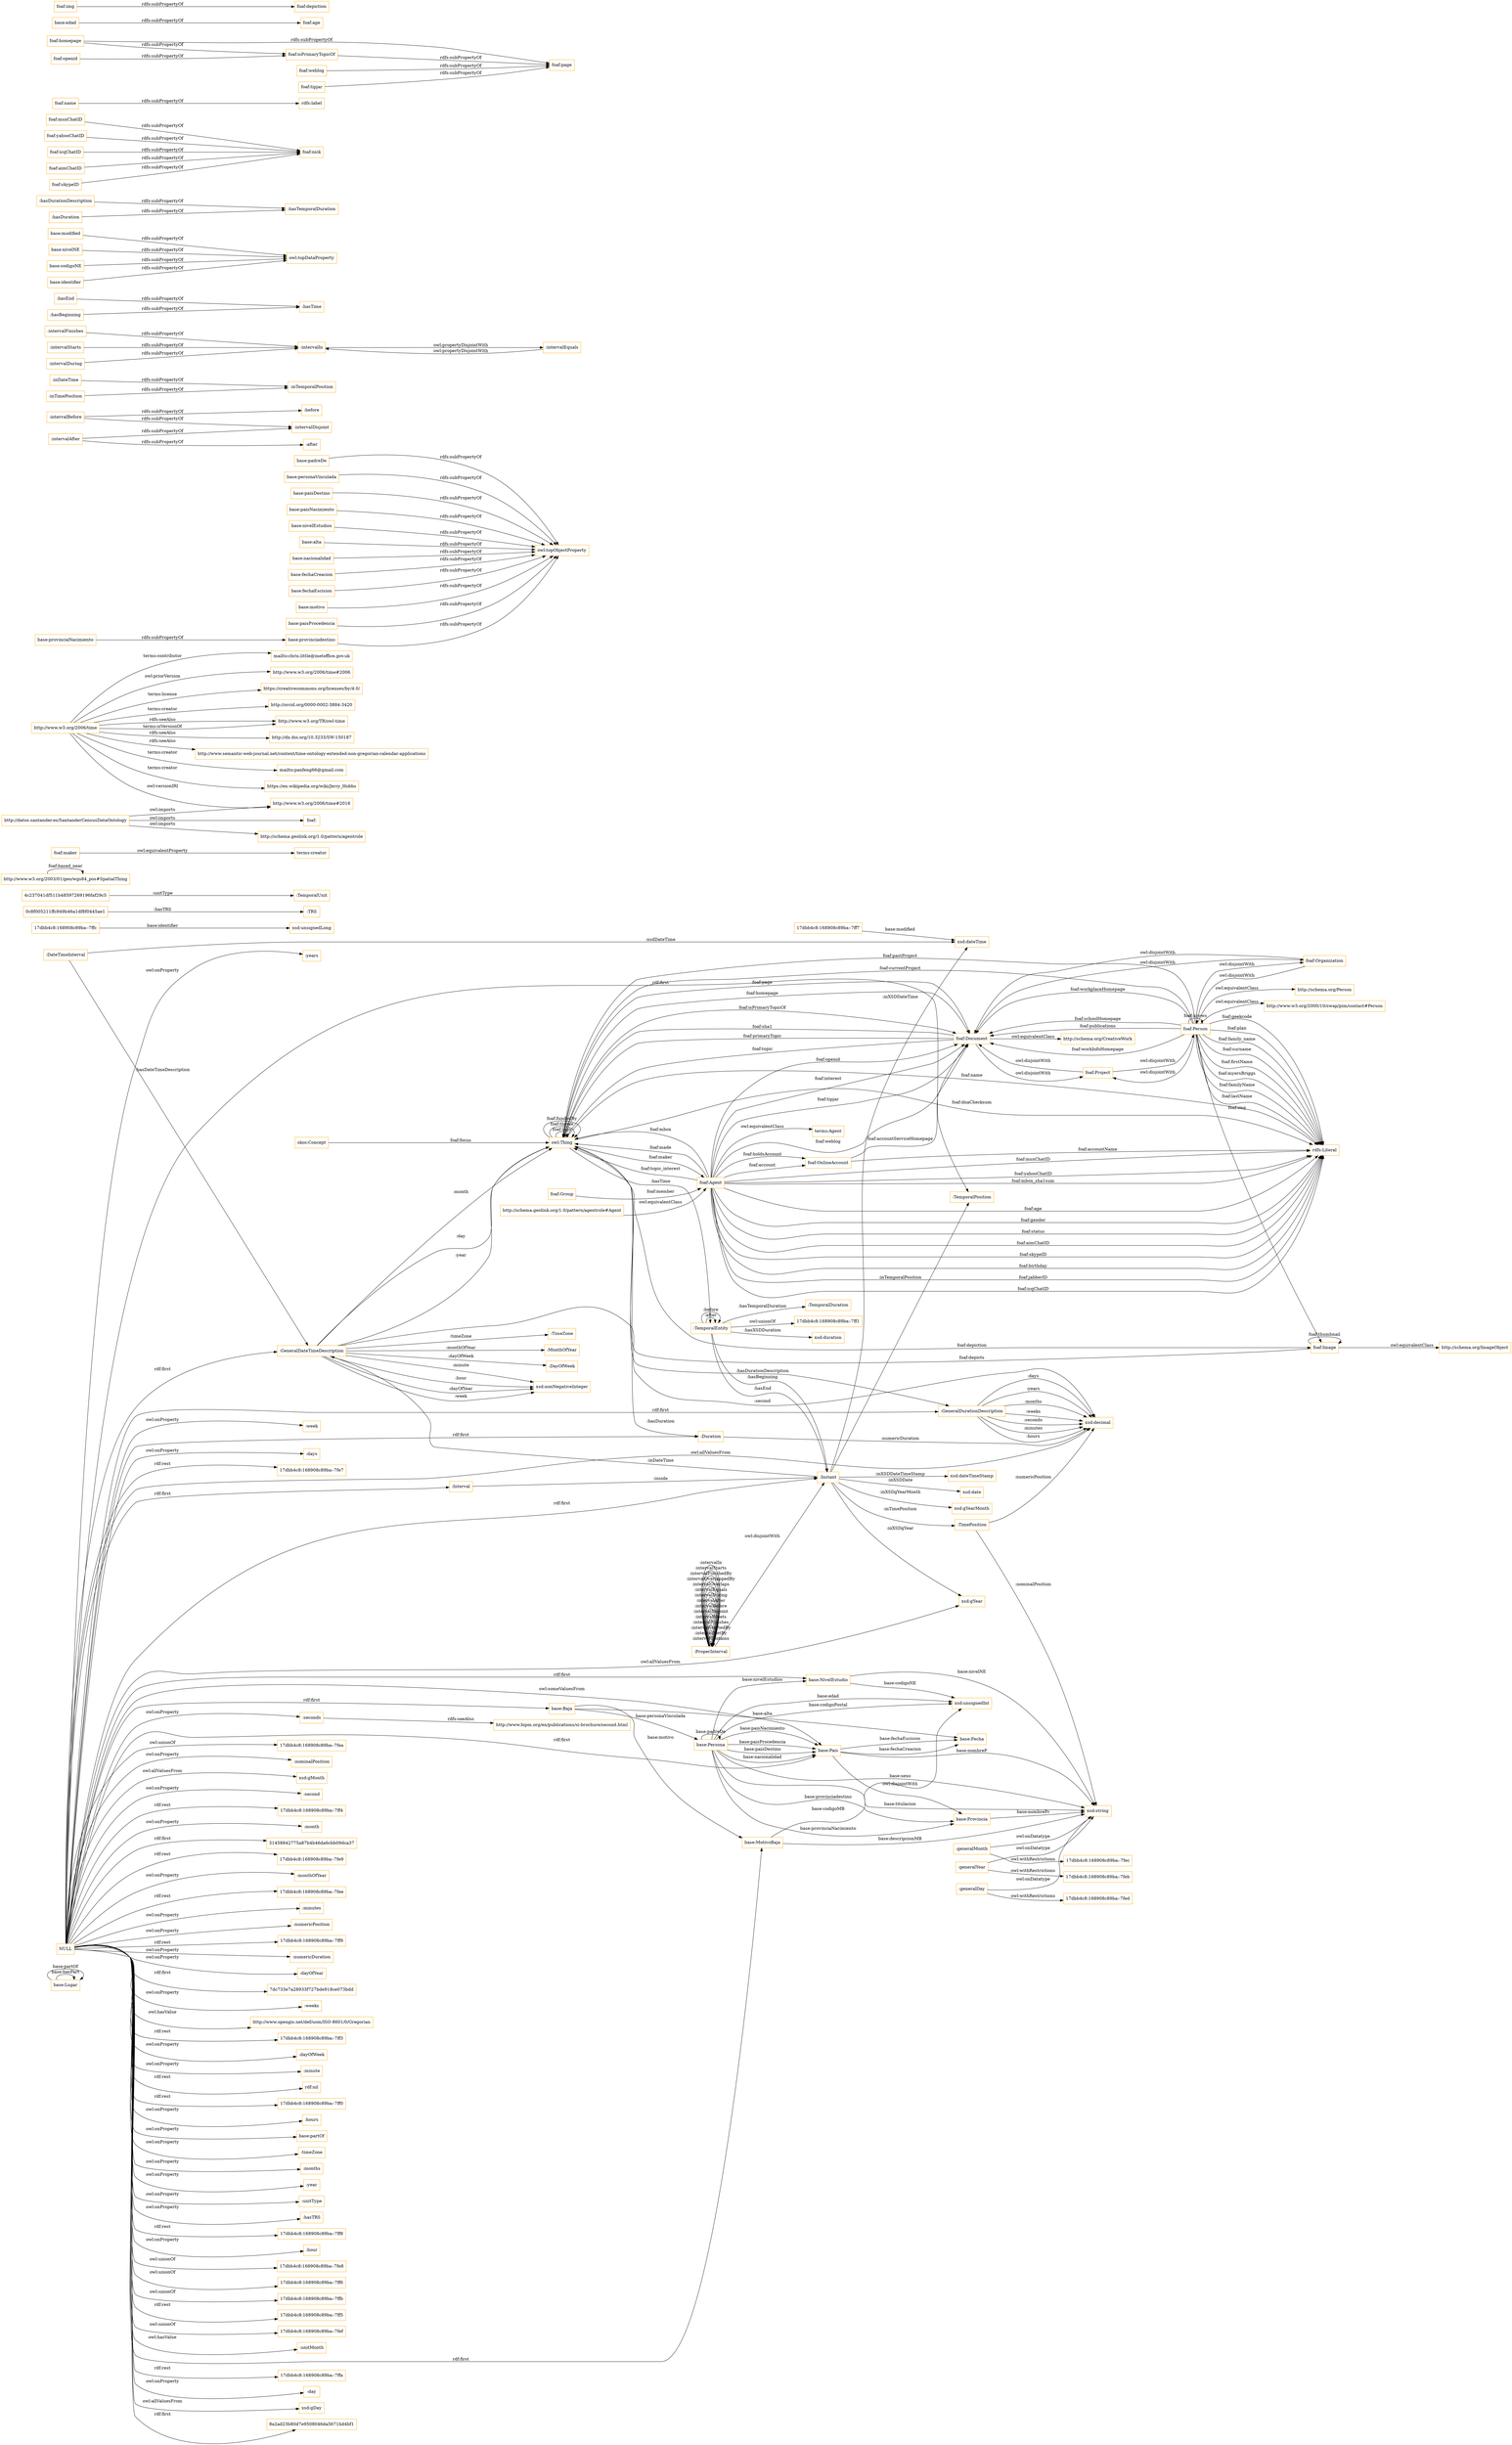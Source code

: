 digraph ar2dtool_diagram { 
rankdir=LR;
size="1501"
node [shape = rectangle, color="orange"]; "base:Lugar" "17dbb4c8:168908c89ba:-7ff7" "base:Persona" "base:Provincia" "base:NivelEstudio" "17dbb4c8:168908c89ba:-7ffc" "base:Fecha" "base:Baja" "base:Pais" "base:MotivoBaja" ":TimeZone" ":GeneralDateTimeDescription" ":DateTimeInterval" ":TRS" ":TemporalDuration" ":Duration" ":GeneralDurationDescription" ":ProperInterval" ":TimePosition" ":TemporalPosition" ":Interval" "4c237041df511b48597269196faf29c5" ":TemporalEntity" ":MonthOfYear" "0c8f005211ffc949b46a1df8f0445ae1" ":TemporalUnit" ":Instant" ":DayOfWeek" "foaf:Image" "foaf:Project" "foaf:Agent" "foaf:Document" "http://www.w3.org/2003/01/geo/wgs84_pos#SpatialThing" "foaf:OnlineAccount" "foaf:Person" "foaf:Organization" "foaf:Group" ; /*classes style*/
	"foaf:maker" -> "terms:creator" [ label = "owl:equivalentProperty" ];
	"http://www.w3.org/2006/time" -> "http://orcid.org/0000-0002-3884-3420" [ label = "terms:creator" ];
	"http://www.w3.org/2006/time" -> "http://www.w3.org/TR/owl-time" [ label = "rdfs:seeAlso" ];
	"http://www.w3.org/2006/time" -> "http://dx.doi.org/10.3233/SW-150187" [ label = "rdfs:seeAlso" ];
	"http://www.w3.org/2006/time" -> "http://www.semantic-web-journal.net/content/time-ontology-extended-non-gregorian-calendar-applications" [ label = "rdfs:seeAlso" ];
	"http://www.w3.org/2006/time" -> "http://www.w3.org/TR/owl-time" [ label = "terms:isVersionOf" ];
	"http://www.w3.org/2006/time" -> "http://www.w3.org/2006/time#2016" [ label = "owl:versionIRI" ];
	"http://www.w3.org/2006/time" -> "mailto:panfeng66@gmail.com" [ label = "terms:creator" ];
	"http://www.w3.org/2006/time" -> "https://en.wikipedia.org/wiki/Jerry_Hobbs" [ label = "terms:creator" ];
	"http://www.w3.org/2006/time" -> "mailto:chris.little@metoffice.gov.uk" [ label = "terms:contributor" ];
	"http://www.w3.org/2006/time" -> "http://www.w3.org/2006/time#2006" [ label = "owl:priorVersion" ];
	"http://www.w3.org/2006/time" -> "https://creativecommons.org/licenses/by/4.0/" [ label = "terms:license" ];
	"base:padreDe" -> "owl:topObjectProperty" [ label = "rdfs:subPropertyOf" ];
	":generalDay" -> "17dbb4c8:168908c89ba:-7fed" [ label = "owl:withRestrictions" ];
	":generalDay" -> "xsd:string" [ label = "owl:onDatatype" ];
	":intervalBefore" -> ":intervalDisjoint" [ label = "rdfs:subPropertyOf" ];
	":intervalBefore" -> ":before" [ label = "rdfs:subPropertyOf" ];
	":inDateTime" -> ":inTemporalPosition" [ label = "rdfs:subPropertyOf" ];
	":intervalFinishes" -> ":intervalIn" [ label = "rdfs:subPropertyOf" ];
	"base:personaVinculada" -> "owl:topObjectProperty" [ label = "rdfs:subPropertyOf" ];
	":hasEnd" -> ":hasTime" [ label = "rdfs:subPropertyOf" ];
	"base:modified" -> "owl:topDataProperty" [ label = "rdfs:subPropertyOf" ];
	"http://schema.geolink.org/1.0/pattern/agentrole#Agent" -> "foaf:Agent" [ label = "owl:equivalentClass" ];
	"base:paisDestino" -> "owl:topObjectProperty" [ label = "rdfs:subPropertyOf" ];
	":hasDurationDescription" -> ":hasTemporalDuration" [ label = "rdfs:subPropertyOf" ];
	"foaf:msnChatID" -> "foaf:nick" [ label = "rdfs:subPropertyOf" ];
	"foaf:yahooChatID" -> "foaf:nick" [ label = "rdfs:subPropertyOf" ];
	"base:paisNacimiento" -> "owl:topObjectProperty" [ label = "rdfs:subPropertyOf" ];
	":intervalIn" -> ":intervalEquals" [ label = "owl:propertyDisjointWith" ];
	":inTimePosition" -> ":inTemporalPosition" [ label = "rdfs:subPropertyOf" ];
	"base:nivelEstudios" -> "owl:topObjectProperty" [ label = "rdfs:subPropertyOf" ];
	":generalYear" -> "17dbb4c8:168908c89ba:-7feb" [ label = "owl:withRestrictions" ];
	":generalYear" -> "xsd:string" [ label = "owl:onDatatype" ];
	"base:alta" -> "owl:topObjectProperty" [ label = "rdfs:subPropertyOf" ];
	":intervalStarts" -> ":intervalIn" [ label = "rdfs:subPropertyOf" ];
	"foaf:Person" -> "foaf:Project" [ label = "owl:disjointWith" ];
	"foaf:Person" -> "http://schema.org/Person" [ label = "owl:equivalentClass" ];
	"foaf:Person" -> "http://www.w3.org/2000/10/swap/pim/contact#Person" [ label = "owl:equivalentClass" ];
	"foaf:Person" -> "foaf:Organization" [ label = "owl:disjointWith" ];
	":intervalDuring" -> ":intervalIn" [ label = "rdfs:subPropertyOf" ];
	":ProperInterval" -> ":Instant" [ label = "owl:disjointWith" ];
	":seconds" -> "http://www.bipm.org/en/publications/si-brochure/second.html" [ label = "rdfs:seeAlso" ];
	"base:nacionalidad" -> "owl:topObjectProperty" [ label = "rdfs:subPropertyOf" ];
	"foaf:icqChatID" -> "foaf:nick" [ label = "rdfs:subPropertyOf" ];
	"foaf:name" -> "rdfs:label" [ label = "rdfs:subPropertyOf" ];
	"foaf:Project" -> "foaf:Document" [ label = "owl:disjointWith" ];
	"foaf:Project" -> "foaf:Person" [ label = "owl:disjointWith" ];
	"foaf:homepage" -> "foaf:page" [ label = "rdfs:subPropertyOf" ];
	"foaf:homepage" -> "foaf:isPrimaryTopicOf" [ label = "rdfs:subPropertyOf" ];
	"foaf:weblog" -> "foaf:page" [ label = "rdfs:subPropertyOf" ];
	"base:fechaCreacion" -> "owl:topObjectProperty" [ label = "rdfs:subPropertyOf" ];
	":generalMonth" -> "17dbb4c8:168908c89ba:-7fec" [ label = "owl:withRestrictions" ];
	":generalMonth" -> "xsd:string" [ label = "owl:onDatatype" ];
	"base:fechaEscision" -> "owl:topObjectProperty" [ label = "rdfs:subPropertyOf" ];
	":intervalEquals" -> ":intervalIn" [ label = "owl:propertyDisjointWith" ];
	"base:motivo" -> "owl:topObjectProperty" [ label = "rdfs:subPropertyOf" ];
	"foaf:Image" -> "http://schema.org/ImageObject" [ label = "owl:equivalentClass" ];
	"foaf:isPrimaryTopicOf" -> "foaf:page" [ label = "rdfs:subPropertyOf" ];
	"base:Pais" -> "base:Provincia" [ label = "owl:disjointWith" ];
	"foaf:Document" -> "foaf:Project" [ label = "owl:disjointWith" ];
	"foaf:Document" -> "foaf:Organization" [ label = "owl:disjointWith" ];
	"foaf:Document" -> "http://schema.org/CreativeWork" [ label = "owl:equivalentClass" ];
	"base:edad" -> "foaf:age" [ label = "rdfs:subPropertyOf" ];
	"foaf:aimChatID" -> "foaf:nick" [ label = "rdfs:subPropertyOf" ];
	":hasDuration" -> ":hasTemporalDuration" [ label = "rdfs:subPropertyOf" ];
	":hasBeginning" -> ":hasTime" [ label = "rdfs:subPropertyOf" ];
	"base:nivelNE" -> "owl:topDataProperty" [ label = "rdfs:subPropertyOf" ];
	"foaf:openid" -> "foaf:isPrimaryTopicOf" [ label = "rdfs:subPropertyOf" ];
	"foaf:Agent" -> "terms:Agent" [ label = "owl:equivalentClass" ];
	"base:paisProcedencia" -> "owl:topObjectProperty" [ label = "rdfs:subPropertyOf" ];
	"http://datos.santander.es/SantanderCensusDataOntology" -> "foaf:" [ label = "owl:imports" ];
	"http://datos.santander.es/SantanderCensusDataOntology" -> "http://www.w3.org/2006/time#2016" [ label = "owl:imports" ];
	"http://datos.santander.es/SantanderCensusDataOntology" -> "http://schema.geolink.org/1.0/pattern/agentrole" [ label = "owl:imports" ];
	"foaf:Organization" -> "foaf:Document" [ label = "owl:disjointWith" ];
	"foaf:Organization" -> "foaf:Person" [ label = "owl:disjointWith" ];
	"foaf:img" -> "foaf:depiction" [ label = "rdfs:subPropertyOf" ];
	"foaf:skypeID" -> "foaf:nick" [ label = "rdfs:subPropertyOf" ];
	":TemporalEntity" -> "17dbb4c8:168908c89ba:-7ff1" [ label = "owl:unionOf" ];
	"base:provinciadestino" -> "owl:topObjectProperty" [ label = "rdfs:subPropertyOf" ];
	"NULL" -> "17dbb4c8:168908c89ba:-7fea" [ label = "owl:unionOf" ];
	"NULL" -> ":nominalPosition" [ label = "owl:onProperty" ];
	"NULL" -> "xsd:gMonth" [ label = "owl:allValuesFrom" ];
	"NULL" -> ":second" [ label = "owl:onProperty" ];
	"NULL" -> "17dbb4c8:168908c89ba:-7ff4" [ label = "rdf:rest" ];
	"NULL" -> ":month" [ label = "owl:onProperty" ];
	"NULL" -> ":GeneralDurationDescription" [ label = "rdf:first" ];
	"NULL" -> ":GeneralDateTimeDescription" [ label = "rdf:first" ];
	"NULL" -> "31458842775a87b4b46da6cbb09dca37" [ label = "rdf:first" ];
	"NULL" -> "base:Baja" [ label = "rdf:first" ];
	"NULL" -> "17dbb4c8:168908c89ba:-7fe9" [ label = "rdf:rest" ];
	"NULL" -> ":monthOfYear" [ label = "owl:onProperty" ];
	"NULL" -> "17dbb4c8:168908c89ba:-7fee" [ label = "rdf:rest" ];
	"NULL" -> ":minutes" [ label = "owl:onProperty" ];
	"NULL" -> "base:MotivoBaja" [ label = "rdf:first" ];
	"NULL" -> ":numericPosition" [ label = "owl:onProperty" ];
	"NULL" -> "17dbb4c8:168908c89ba:-7ff9" [ label = "rdf:rest" ];
	"NULL" -> ":numericDuration" [ label = "owl:onProperty" ];
	"NULL" -> ":dayOfYear" [ label = "owl:onProperty" ];
	"NULL" -> "7dc733e7a28933f727bde918ce073bdd" [ label = "rdf:first" ];
	"NULL" -> ":weeks" [ label = "owl:onProperty" ];
	"NULL" -> "http://www.opengis.net/def/uom/ISO-8601/0/Gregorian" [ label = "owl:hasValue" ];
	"NULL" -> ":TemporalPosition" [ label = "rdf:first" ];
	"NULL" -> "17dbb4c8:168908c89ba:-7ff3" [ label = "rdf:rest" ];
	"NULL" -> ":dayOfWeek" [ label = "owl:onProperty" ];
	"NULL" -> ":minute" [ label = "owl:onProperty" ];
	"NULL" -> "base:Pais" [ label = "owl:someValuesFrom" ];
	"NULL" -> "rdf:nil" [ label = "rdf:rest" ];
	"NULL" -> "17dbb4c8:168908c89ba:-7ff0" [ label = "rdf:rest" ];
	"NULL" -> ":hours" [ label = "owl:onProperty" ];
	"NULL" -> "base:partOf" [ label = "owl:onProperty" ];
	"NULL" -> ":timeZone" [ label = "owl:onProperty" ];
	"NULL" -> "base:Pais" [ label = "rdf:first" ];
	"NULL" -> ":months" [ label = "owl:onProperty" ];
	"NULL" -> ":year" [ label = "owl:onProperty" ];
	"NULL" -> ":unitType" [ label = "owl:onProperty" ];
	"NULL" -> ":Duration" [ label = "rdf:first" ];
	"NULL" -> ":seconds" [ label = "owl:onProperty" ];
	"NULL" -> ":hasTRS" [ label = "owl:onProperty" ];
	"NULL" -> "17dbb4c8:168908c89ba:-7ff8" [ label = "rdf:rest" ];
	"NULL" -> ":hour" [ label = "owl:onProperty" ];
	"NULL" -> "17dbb4c8:168908c89ba:-7fe8" [ label = "owl:unionOf" ];
	"NULL" -> "17dbb4c8:168908c89ba:-7ff6" [ label = "owl:unionOf" ];
	"NULL" -> "17dbb4c8:168908c89ba:-7ffb" [ label = "owl:unionOf" ];
	"NULL" -> "17dbb4c8:168908c89ba:-7ff5" [ label = "rdf:rest" ];
	"NULL" -> "17dbb4c8:168908c89ba:-7fef" [ label = "owl:unionOf" ];
	"NULL" -> ":unitMonth" [ label = "owl:hasValue" ];
	"NULL" -> "xsd:gYear" [ label = "owl:allValuesFrom" ];
	"NULL" -> "17dbb4c8:168908c89ba:-7ffa" [ label = "rdf:rest" ];
	"NULL" -> "base:NivelEstudio" [ label = "rdf:first" ];
	"NULL" -> ":day" [ label = "owl:onProperty" ];
	"NULL" -> "xsd:gDay" [ label = "owl:allValuesFrom" ];
	"NULL" -> "8a2ad23b80d7e9508046da5671bd4bf1" [ label = "rdf:first" ];
	"NULL" -> ":Interval" [ label = "rdf:first" ];
	"NULL" -> ":years" [ label = "owl:onProperty" ];
	"NULL" -> ":Instant" [ label = "rdf:first" ];
	"NULL" -> ":week" [ label = "owl:onProperty" ];
	"NULL" -> "xsd:decimal" [ label = "owl:allValuesFrom" ];
	"NULL" -> ":days" [ label = "owl:onProperty" ];
	"NULL" -> "17dbb4c8:168908c89ba:-7fe7" [ label = "rdf:rest" ];
	":intervalAfter" -> ":intervalDisjoint" [ label = "rdfs:subPropertyOf" ];
	":intervalAfter" -> ":after" [ label = "rdfs:subPropertyOf" ];
	"base:provinciaNacimiento" -> "base:provinciadestino" [ label = "rdfs:subPropertyOf" ];
	"base:codigoNE" -> "owl:topDataProperty" [ label = "rdfs:subPropertyOf" ];
	"base:identifier" -> "owl:topDataProperty" [ label = "rdfs:subPropertyOf" ];
	"foaf:tipjar" -> "foaf:page" [ label = "rdfs:subPropertyOf" ];
	":TimePosition" -> "xsd:string" [ label = ":nominalPosition" ];
	"owl:Thing" -> "rdfs:Literal" [ label = "foaf:name" ];
	"owl:Thing" -> "foaf:Document" [ label = "foaf:page" ];
	":GeneralDateTimeDescription" -> ":DayOfWeek" [ label = ":dayOfWeek" ];
	":TemporalEntity" -> ":Instant" [ label = ":hasEnd" ];
	"base:Persona" -> "xsd:string" [ label = "base:sexo" ];
	":ProperInterval" -> ":ProperInterval" [ label = ":intervalContains" ];
	":Instant" -> "xsd:gYear" [ label = ":inXSDgYear" ];
	"base:Persona" -> "base:NivelEstudio" [ label = "base:nivelEstudios" ];
	"foaf:Agent" -> "foaf:Document" [ label = "foaf:openid" ];
	":TemporalEntity" -> ":Instant" [ label = ":hasBeginning" ];
	"owl:Thing" -> "rdfs:Literal" [ label = "foaf:dnaChecksum" ];
	"base:Pais" -> "base:Fecha" [ label = "base:fechaEscision" ];
	":ProperInterval" -> ":ProperInterval" [ label = ":intervalMetBy" ];
	":Instant" -> "xsd:dateTimeStamp" [ label = ":inXSDDateTimeStamp" ];
	"foaf:Person" -> "owl:Thing" [ label = "foaf:pastProject" ];
	"owl:Thing" -> ":GeneralDurationDescription" [ label = ":hasDurationDescription" ];
	"foaf:Person" -> "rdfs:Literal" [ label = "foaf:surname" ];
	"foaf:Person" -> "rdfs:Literal" [ label = "foaf:firstName" ];
	":GeneralDurationDescription" -> "xsd:decimal" [ label = ":seconds" ];
	":Instant" -> "xsd:date" [ label = ":inXSDDate" ];
	":DateTimeInterval" -> "xsd:dateTime" [ label = ":xsdDateTime" ];
	"base:Pais" -> "xsd:string" [ label = "base:nombreP" ];
	"foaf:Agent" -> "owl:Thing" [ label = "foaf:topic_interest" ];
	"base:Lugar" -> "base:Lugar" [ label = "base:hasPart" ];
	"base:Persona" -> "base:Pais" [ label = "base:paisNacimiento" ];
	":GeneralDateTimeDescription" -> ":TimeZone" [ label = ":timeZone" ];
	"http://www.w3.org/2003/01/geo/wgs84_pos#SpatialThing" -> "http://www.w3.org/2003/01/geo/wgs84_pos#SpatialThing" [ label = "foaf:based_near" ];
	"foaf:Agent" -> "foaf:OnlineAccount" [ label = "foaf:account" ];
	"foaf:Agent" -> "rdfs:Literal" [ label = "foaf:gender" ];
	"base:Persona" -> "base:Persona" [ label = "base:padreDe" ];
	"owl:Thing" -> ":TemporalEntity" [ label = ":hasTime" ];
	":ProperInterval" -> ":ProperInterval" [ label = ":intervalStartedBy" ];
	"foaf:Agent" -> "rdfs:Literal" [ label = "foaf:status" ];
	":Instant" -> "xsd:dateTime" [ label = ":inXSDDateTime" ];
	"base:Pais" -> "base:Fecha" [ label = "base:fechaCreacion" ];
	"owl:Thing" -> "foaf:Document" [ label = "foaf:homepage" ];
	"foaf:Agent" -> "foaf:Document" [ label = "foaf:interest" ];
	":TemporalEntity" -> "xsd:duration" [ label = ":hasXSDDuration" ];
	"17dbb4c8:168908c89ba:-7ff7" -> "xsd:dateTime" [ label = "base:modified" ];
	"base:Persona" -> "base:Provincia" [ label = "base:provinciaNacimiento" ];
	"base:Provincia" -> "xsd:string" [ label = "base:nombrePr" ];
	"foaf:Agent" -> "rdfs:Literal" [ label = "foaf:msnChatID" ];
	":GeneralDateTimeDescription" -> "xsd:nonNegativeInteger" [ label = ":minute" ];
	":GeneralDurationDescription" -> "xsd:decimal" [ label = ":minutes" ];
	":ProperInterval" -> ":ProperInterval" [ label = ":intervalFinishes" ];
	"owl:Thing" -> "foaf:Agent" [ label = "foaf:maker" ];
	"base:Persona" -> "xsd:unsignedInt" [ label = "base:codigoPostal" ];
	"foaf:Agent" -> "rdfs:Literal" [ label = "foaf:yahooChatID" ];
	"foaf:OnlineAccount" -> "foaf:Document" [ label = "foaf:accountServiceHomepage" ];
	"base:Baja" -> "base:Persona" [ label = "base:personaVinculada" ];
	":Instant" -> ":TimePosition" [ label = ":inTimePosition" ];
	"foaf:Person" -> "rdfs:Literal" [ label = "foaf:myersBriggs" ];
	":ProperInterval" -> ":ProperInterval" [ label = ":intervalMeets" ];
	"foaf:Person" -> "rdfs:Literal" [ label = "foaf:familyName" ];
	"base:Lugar" -> "base:Lugar" [ label = "base:partOf" ];
	"0c8f005211ffc949b46a1df8f0445ae1" -> ":TRS" [ label = ":hasTRS" ];
	"base:MotivoBaja" -> "xsd:string" [ label = "base:descripcionMB" ];
	"foaf:Group" -> "foaf:Agent" [ label = "foaf:member" ];
	":TimePosition" -> "xsd:decimal" [ label = ":numericPosition" ];
	":TemporalEntity" -> ":TemporalDuration" [ label = ":hasTemporalDuration" ];
	"foaf:Person" -> "foaf:Person" [ label = "foaf:knows" ];
	"owl:Thing" -> "owl:Thing" [ label = "foaf:logo" ];
	":ProperInterval" -> ":ProperInterval" [ label = ":intervalDisjoint" ];
	"foaf:Agent" -> "rdfs:Literal" [ label = "foaf:aimChatID" ];
	"owl:Thing" -> "owl:Thing" [ label = "foaf:theme" ];
	":ProperInterval" -> ":ProperInterval" [ label = ":intervalBefore" ];
	":TemporalEntity" -> ":TemporalEntity" [ label = ":after" ];
	":ProperInterval" -> ":ProperInterval" [ label = ":intervalAfter" ];
	"base:Persona" -> "base:Provincia" [ label = "base:provinciadestino" ];
	"base:Baja" -> "base:MotivoBaja" [ label = "base:motivo" ];
	":DateTimeInterval" -> ":GeneralDateTimeDescription" [ label = ":hasDateTimeDescription" ];
	"foaf:Person" -> "owl:Thing" [ label = "foaf:currentProject" ];
	":ProperInterval" -> ":ProperInterval" [ label = ":intervalDuring" ];
	":ProperInterval" -> ":ProperInterval" [ label = ":intervalEquals" ];
	":Duration" -> "xsd:decimal" [ label = ":numericDuration" ];
	"foaf:Agent" -> "rdfs:Literal" [ label = "foaf:skypeID" ];
	"foaf:Person" -> "rdfs:Literal" [ label = "foaf:lastName" ];
	"foaf:Agent" -> "rdfs:Literal" [ label = "foaf:birthday" ];
	"foaf:Image" -> "owl:Thing" [ label = "foaf:depicts" ];
	"foaf:Document" -> "owl:Thing" [ label = "foaf:sha1" ];
	"base:Persona" -> "base:Pais" [ label = "base:paisProcedencia" ];
	":GeneralDurationDescription" -> "xsd:decimal" [ label = ":hours" ];
	"4c237041df511b48597269196faf29c5" -> ":TemporalUnit" [ label = ":unitType" ];
	":GeneralDateTimeDescription" -> "owl:Thing" [ label = ":year" ];
	"foaf:Agent" -> "foaf:Document" [ label = "foaf:tipjar" ];
	"foaf:Person" -> "foaf:Document" [ label = "foaf:publications" ];
	":ProperInterval" -> ":ProperInterval" [ label = ":intervalOverlaps" ];
	":ProperInterval" -> ":ProperInterval" [ label = ":intervalOverlappedBy" ];
	"17dbb4c8:168908c89ba:-7ffc" -> "xsd:unsignedLong" [ label = "base:identifier" ];
	"base:Persona" -> "base:Pais" [ label = "base:paisDestino" ];
	"owl:Thing" -> "owl:Thing" [ label = "foaf:fundedBy" ];
	":Instant" -> ":TemporalPosition" [ label = ":inTemporalPosition" ];
	":GeneralDurationDescription" -> "xsd:decimal" [ label = ":days" ];
	"foaf:Person" -> "foaf:Image" [ label = "foaf:img" ];
	"base:NivelEstudio" -> "xsd:unsignedInt" [ label = "base:codigoNE" ];
	"foaf:Agent" -> "rdfs:Literal" [ label = "foaf:jabberID" ];
	"foaf:Person" -> "foaf:Document" [ label = "foaf:workInfoHomepage" ];
	":Instant" -> "xsd:gYearMonth" [ label = ":inXSDgYearMonth" ];
	"foaf:Agent" -> "rdfs:Literal" [ label = "foaf:icqChatID" ];
	":Instant" -> ":GeneralDateTimeDescription" [ label = ":inDateTime" ];
	"foaf:Agent" -> "foaf:Document" [ label = "foaf:weblog" ];
	"foaf:Person" -> "foaf:Document" [ label = "foaf:workplaceHomepage" ];
	"foaf:Person" -> "foaf:Document" [ label = "foaf:schoolHomepage" ];
	"base:Persona" -> "xsd:unsignedInt" [ label = "base:edad" ];
	":GeneralDateTimeDescription" -> "xsd:nonNegativeInteger" [ label = ":hour" ];
	"foaf:Agent" -> "foaf:OnlineAccount" [ label = "foaf:holdsAccount" ];
	"owl:Thing" -> "foaf:Document" [ label = "foaf:isPrimaryTopicOf" ];
	"foaf:Image" -> "foaf:Image" [ label = "foaf:thumbnail" ];
	":GeneralDurationDescription" -> "xsd:decimal" [ label = ":years" ];
	"base:MotivoBaja" -> "xsd:unsignedInt" [ label = "base:codigoMB" ];
	":GeneralDateTimeDescription" -> "xsd:nonNegativeInteger" [ label = ":dayOfYear" ];
	"skos:Concept" -> "owl:Thing" [ label = "foaf:focus" ];
	"foaf:Document" -> "owl:Thing" [ label = "foaf:primaryTopic" ];
	":GeneralDateTimeDescription" -> "xsd:nonNegativeInteger" [ label = ":week" ];
	"base:Persona" -> "base:Pais" [ label = "base:nacionalidad" ];
	"owl:Thing" -> ":Duration" [ label = ":hasDuration" ];
	":GeneralDurationDescription" -> "xsd:decimal" [ label = ":months" ];
	"foaf:Agent" -> "owl:Thing" [ label = "foaf:mbox" ];
	"base:NivelEstudio" -> "xsd:string" [ label = "base:nivelNE" ];
	":GeneralDateTimeDescription" -> "owl:Thing" [ label = ":month" ];
	":ProperInterval" -> ":ProperInterval" [ label = ":intervalFinishedBy" ];
	":TemporalEntity" -> ":TemporalEntity" [ label = ":before" ];
	":GeneralDurationDescription" -> "xsd:decimal" [ label = ":weeks" ];
	":GeneralDateTimeDescription" -> "xsd:decimal" [ label = ":second" ];
	":ProperInterval" -> ":ProperInterval" [ label = ":intervalStarts" ];
	":GeneralDateTimeDescription" -> ":MonthOfYear" [ label = ":monthOfYear" ];
	":Interval" -> ":Instant" [ label = ":inside" ];
	"foaf:Person" -> "rdfs:Literal" [ label = "foaf:geekcode" ];
	":GeneralDateTimeDescription" -> "owl:Thing" [ label = ":day" ];
	"foaf:Person" -> "rdfs:Literal" [ label = "foaf:plan" ];
	"foaf:Person" -> "rdfs:Literal" [ label = "foaf:family_name" ];
	"owl:Thing" -> "foaf:Image" [ label = "foaf:depiction" ];
	":ProperInterval" -> ":ProperInterval" [ label = ":intervalIn" ];
	"foaf:Agent" -> "owl:Thing" [ label = "foaf:made" ];
	"base:Baja" -> "base:Fecha" [ label = "base:alta" ];
	"foaf:Agent" -> "rdfs:Literal" [ label = "foaf:mbox_sha1sum" ];
	"foaf:OnlineAccount" -> "rdfs:Literal" [ label = "foaf:accountName" ];
	"foaf:Agent" -> "rdfs:Literal" [ label = "foaf:age" ];
	"foaf:Document" -> "owl:Thing" [ label = "foaf:topic" ];
	"base:Persona" -> "xsd:string" [ label = "base:titulacion" ];

}

